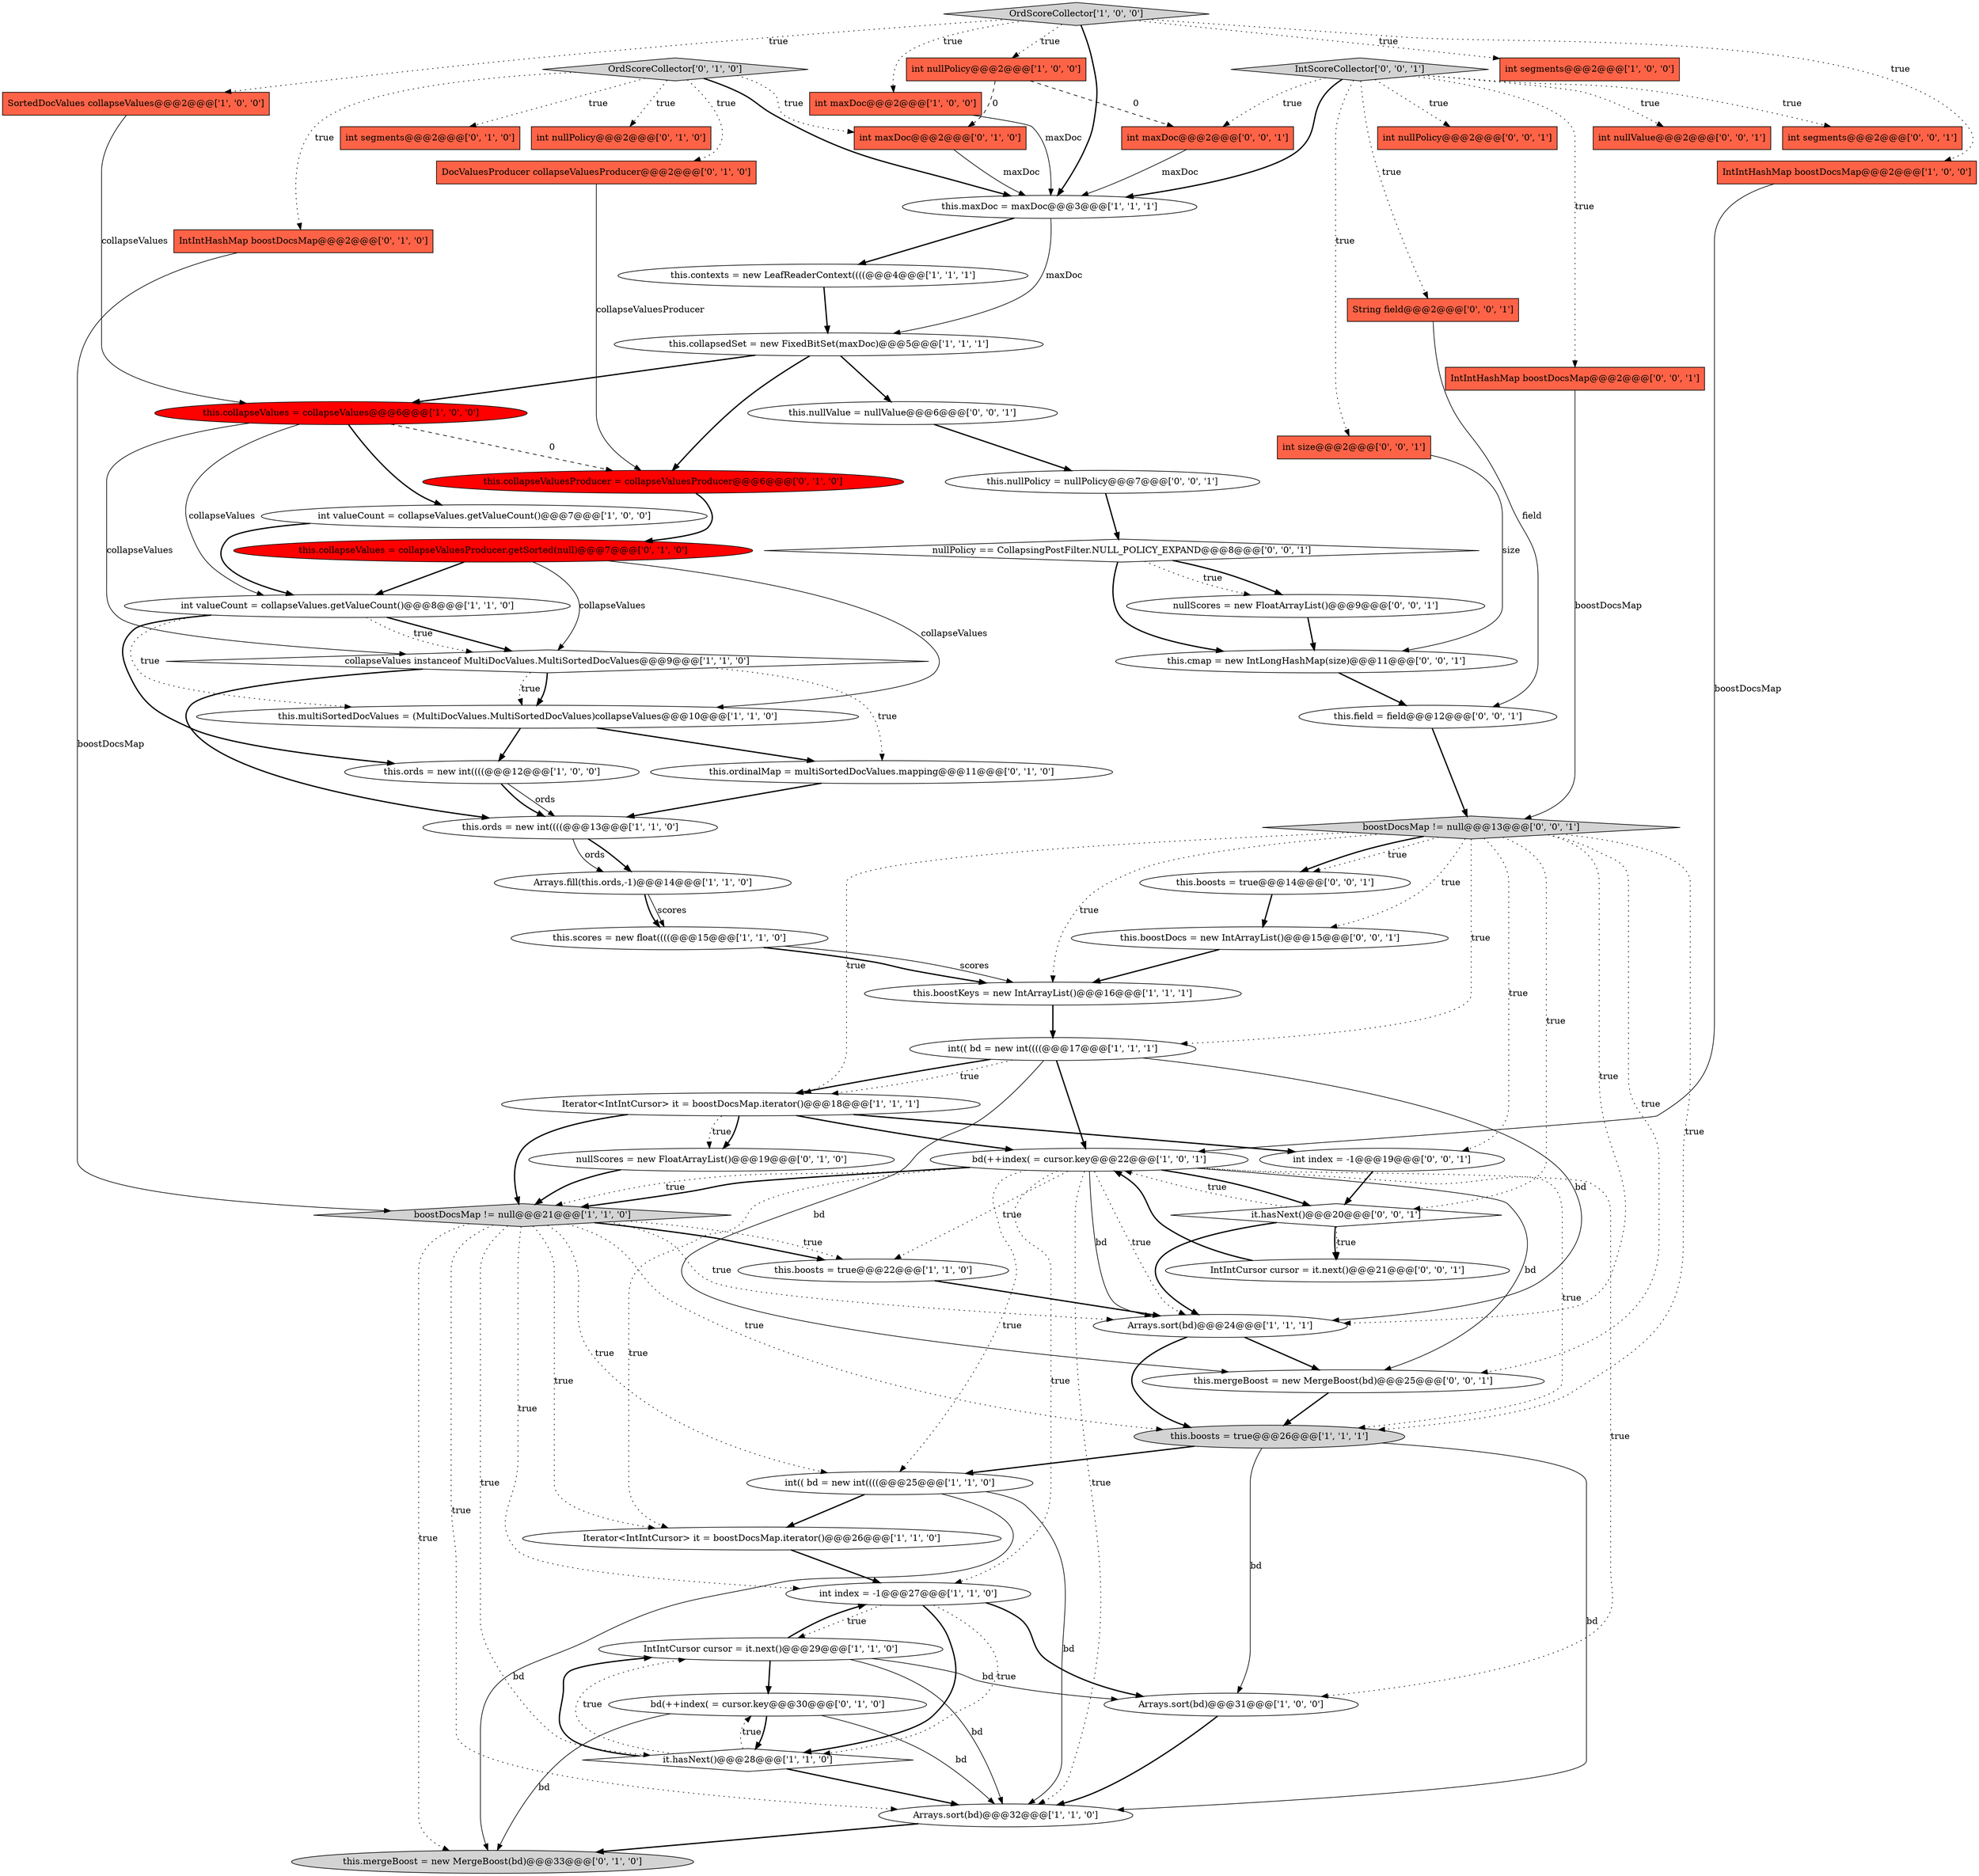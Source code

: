 digraph {
24 [style = filled, label = "this.multiSortedDocValues = (MultiDocValues.MultiSortedDocValues)collapseValues@@@10@@@['1', '1', '0']", fillcolor = white, shape = ellipse image = "AAA0AAABBB1BBB"];
33 [style = filled, label = "this.mergeBoost = new MergeBoost(bd)@@@33@@@['0', '1', '0']", fillcolor = lightgray, shape = ellipse image = "AAA0AAABBB2BBB"];
47 [style = filled, label = "int segments@@@2@@@['0', '0', '1']", fillcolor = tomato, shape = box image = "AAA0AAABBB3BBB"];
55 [style = filled, label = "String field@@@2@@@['0', '0', '1']", fillcolor = tomato, shape = box image = "AAA0AAABBB3BBB"];
38 [style = filled, label = "this.collapseValuesProducer = collapseValuesProducer@@@6@@@['0', '1', '0']", fillcolor = red, shape = ellipse image = "AAA1AAABBB2BBB"];
44 [style = filled, label = "int maxDoc@@@2@@@['0', '1', '0']", fillcolor = tomato, shape = box image = "AAA1AAABBB2BBB"];
5 [style = filled, label = "Arrays.sort(bd)@@@32@@@['1', '1', '0']", fillcolor = white, shape = ellipse image = "AAA0AAABBB1BBB"];
14 [style = filled, label = "IntIntCursor cursor = it.next()@@@29@@@['1', '1', '0']", fillcolor = white, shape = ellipse image = "AAA0AAABBB1BBB"];
23 [style = filled, label = "int maxDoc@@@2@@@['1', '0', '0']", fillcolor = tomato, shape = box image = "AAA0AAABBB1BBB"];
60 [style = filled, label = "IntIntHashMap boostDocsMap@@@2@@@['0', '0', '1']", fillcolor = tomato, shape = box image = "AAA0AAABBB3BBB"];
12 [style = filled, label = "this.contexts = new LeafReaderContext((((@@@4@@@['1', '1', '1']", fillcolor = white, shape = ellipse image = "AAA0AAABBB1BBB"];
19 [style = filled, label = "OrdScoreCollector['1', '0', '0']", fillcolor = lightgray, shape = diamond image = "AAA0AAABBB1BBB"];
51 [style = filled, label = "this.nullPolicy = nullPolicy@@@7@@@['0', '0', '1']", fillcolor = white, shape = ellipse image = "AAA0AAABBB3BBB"];
21 [style = filled, label = "int valueCount = collapseValues.getValueCount()@@@7@@@['1', '0', '0']", fillcolor = white, shape = ellipse image = "AAA0AAABBB1BBB"];
59 [style = filled, label = "boostDocsMap != null@@@13@@@['0', '0', '1']", fillcolor = lightgray, shape = diamond image = "AAA0AAABBB3BBB"];
16 [style = filled, label = "Arrays.sort(bd)@@@24@@@['1', '1', '1']", fillcolor = white, shape = ellipse image = "AAA0AAABBB1BBB"];
9 [style = filled, label = "this.collapsedSet = new FixedBitSet(maxDoc)@@@5@@@['1', '1', '1']", fillcolor = white, shape = ellipse image = "AAA0AAABBB1BBB"];
15 [style = filled, label = "this.boosts = true@@@22@@@['1', '1', '0']", fillcolor = white, shape = ellipse image = "AAA0AAABBB1BBB"];
4 [style = filled, label = "Arrays.sort(bd)@@@31@@@['1', '0', '0']", fillcolor = white, shape = ellipse image = "AAA0AAABBB1BBB"];
26 [style = filled, label = "int valueCount = collapseValues.getValueCount()@@@8@@@['1', '1', '0']", fillcolor = white, shape = ellipse image = "AAA0AAABBB1BBB"];
0 [style = filled, label = "it.hasNext()@@@28@@@['1', '1', '0']", fillcolor = white, shape = diamond image = "AAA0AAABBB1BBB"];
28 [style = filled, label = "this.ords = new int((((@@@12@@@['1', '0', '0']", fillcolor = white, shape = ellipse image = "AAA0AAABBB1BBB"];
8 [style = filled, label = "int index = -1@@@27@@@['1', '1', '0']", fillcolor = white, shape = ellipse image = "AAA0AAABBB1BBB"];
36 [style = filled, label = "this.ordinalMap = multiSortedDocValues.mapping@@@11@@@['0', '1', '0']", fillcolor = white, shape = ellipse image = "AAA0AAABBB2BBB"];
37 [style = filled, label = "int nullPolicy@@@2@@@['0', '1', '0']", fillcolor = tomato, shape = box image = "AAA0AAABBB2BBB"];
56 [style = filled, label = "nullScores = new FloatArrayList()@@@9@@@['0', '0', '1']", fillcolor = white, shape = ellipse image = "AAA0AAABBB3BBB"];
61 [style = filled, label = "this.mergeBoost = new MergeBoost(bd)@@@25@@@['0', '0', '1']", fillcolor = white, shape = ellipse image = "AAA0AAABBB3BBB"];
1 [style = filled, label = "SortedDocValues collapseValues@@@2@@@['1', '0', '0']", fillcolor = tomato, shape = box image = "AAA0AAABBB1BBB"];
30 [style = filled, label = "int nullPolicy@@@2@@@['1', '0', '0']", fillcolor = tomato, shape = box image = "AAA1AAABBB1BBB"];
31 [style = filled, label = "this.ords = new int((((@@@13@@@['1', '1', '0']", fillcolor = white, shape = ellipse image = "AAA0AAABBB1BBB"];
2 [style = filled, label = "this.scores = new float((((@@@15@@@['1', '1', '0']", fillcolor = white, shape = ellipse image = "AAA0AAABBB1BBB"];
43 [style = filled, label = "OrdScoreCollector['0', '1', '0']", fillcolor = lightgray, shape = diamond image = "AAA0AAABBB2BBB"];
42 [style = filled, label = "this.collapseValues = collapseValuesProducer.getSorted(null)@@@7@@@['0', '1', '0']", fillcolor = red, shape = ellipse image = "AAA1AAABBB2BBB"];
52 [style = filled, label = "int index = -1@@@19@@@['0', '0', '1']", fillcolor = white, shape = ellipse image = "AAA0AAABBB3BBB"];
57 [style = filled, label = "IntIntCursor cursor = it.next()@@@21@@@['0', '0', '1']", fillcolor = white, shape = ellipse image = "AAA0AAABBB3BBB"];
17 [style = filled, label = "IntIntHashMap boostDocsMap@@@2@@@['1', '0', '0']", fillcolor = tomato, shape = box image = "AAA0AAABBB1BBB"];
11 [style = filled, label = "this.maxDoc = maxDoc@@@3@@@['1', '1', '1']", fillcolor = white, shape = ellipse image = "AAA0AAABBB1BBB"];
49 [style = filled, label = "nullPolicy == CollapsingPostFilter.NULL_POLICY_EXPAND@@@8@@@['0', '0', '1']", fillcolor = white, shape = diamond image = "AAA0AAABBB3BBB"];
10 [style = filled, label = "this.collapseValues = collapseValues@@@6@@@['1', '0', '0']", fillcolor = red, shape = ellipse image = "AAA1AAABBB1BBB"];
6 [style = filled, label = "bd(++index( = cursor.key@@@22@@@['1', '0', '1']", fillcolor = white, shape = ellipse image = "AAA0AAABBB1BBB"];
3 [style = filled, label = "int(( bd = new int((((@@@25@@@['1', '1', '0']", fillcolor = white, shape = ellipse image = "AAA0AAABBB1BBB"];
29 [style = filled, label = "int segments@@@2@@@['1', '0', '0']", fillcolor = tomato, shape = box image = "AAA0AAABBB1BBB"];
41 [style = filled, label = "DocValuesProducer collapseValuesProducer@@@2@@@['0', '1', '0']", fillcolor = tomato, shape = box image = "AAA0AAABBB2BBB"];
65 [style = filled, label = "int maxDoc@@@2@@@['0', '0', '1']", fillcolor = tomato, shape = box image = "AAA0AAABBB3BBB"];
50 [style = filled, label = "int nullPolicy@@@2@@@['0', '0', '1']", fillcolor = tomato, shape = box image = "AAA0AAABBB3BBB"];
62 [style = filled, label = "this.boosts = true@@@14@@@['0', '0', '1']", fillcolor = white, shape = ellipse image = "AAA0AAABBB3BBB"];
39 [style = filled, label = "IntIntHashMap boostDocsMap@@@2@@@['0', '1', '0']", fillcolor = tomato, shape = box image = "AAA0AAABBB2BBB"];
46 [style = filled, label = "this.nullValue = nullValue@@@6@@@['0', '0', '1']", fillcolor = white, shape = ellipse image = "AAA0AAABBB3BBB"];
34 [style = filled, label = "bd(++index( = cursor.key@@@30@@@['0', '1', '0']", fillcolor = white, shape = ellipse image = "AAA0AAABBB2BBB"];
18 [style = filled, label = "Iterator<IntIntCursor> it = boostDocsMap.iterator()@@@26@@@['1', '1', '0']", fillcolor = white, shape = ellipse image = "AAA0AAABBB1BBB"];
22 [style = filled, label = "Arrays.fill(this.ords,-1)@@@14@@@['1', '1', '0']", fillcolor = white, shape = ellipse image = "AAA0AAABBB1BBB"];
64 [style = filled, label = "this.field = field@@@12@@@['0', '0', '1']", fillcolor = white, shape = ellipse image = "AAA0AAABBB3BBB"];
20 [style = filled, label = "Iterator<IntIntCursor> it = boostDocsMap.iterator()@@@18@@@['1', '1', '1']", fillcolor = white, shape = ellipse image = "AAA0AAABBB1BBB"];
35 [style = filled, label = "nullScores = new FloatArrayList()@@@19@@@['0', '1', '0']", fillcolor = white, shape = ellipse image = "AAA0AAABBB2BBB"];
54 [style = filled, label = "int nullValue@@@2@@@['0', '0', '1']", fillcolor = tomato, shape = box image = "AAA0AAABBB3BBB"];
40 [style = filled, label = "int segments@@@2@@@['0', '1', '0']", fillcolor = tomato, shape = box image = "AAA0AAABBB2BBB"];
13 [style = filled, label = "this.boosts = true@@@26@@@['1', '1', '1']", fillcolor = lightgray, shape = ellipse image = "AAA0AAABBB1BBB"];
63 [style = filled, label = "this.boostDocs = new IntArrayList()@@@15@@@['0', '0', '1']", fillcolor = white, shape = ellipse image = "AAA0AAABBB3BBB"];
58 [style = filled, label = "IntScoreCollector['0', '0', '1']", fillcolor = lightgray, shape = diamond image = "AAA0AAABBB3BBB"];
27 [style = filled, label = "this.boostKeys = new IntArrayList()@@@16@@@['1', '1', '1']", fillcolor = white, shape = ellipse image = "AAA0AAABBB1BBB"];
7 [style = filled, label = "collapseValues instanceof MultiDocValues.MultiSortedDocValues@@@9@@@['1', '1', '0']", fillcolor = white, shape = diamond image = "AAA0AAABBB1BBB"];
45 [style = filled, label = "int size@@@2@@@['0', '0', '1']", fillcolor = tomato, shape = box image = "AAA0AAABBB3BBB"];
53 [style = filled, label = "it.hasNext()@@@20@@@['0', '0', '1']", fillcolor = white, shape = diamond image = "AAA0AAABBB3BBB"];
48 [style = filled, label = "this.cmap = new IntLongHashMap(size)@@@11@@@['0', '0', '1']", fillcolor = white, shape = ellipse image = "AAA0AAABBB3BBB"];
32 [style = filled, label = "boostDocsMap != null@@@21@@@['1', '1', '0']", fillcolor = lightgray, shape = diamond image = "AAA0AAABBB1BBB"];
25 [style = filled, label = "int(( bd = new int((((@@@17@@@['1', '1', '1']", fillcolor = white, shape = ellipse image = "AAA0AAABBB1BBB"];
34->33 [style = solid, label="bd"];
30->44 [style = dashed, label="0"];
7->36 [style = dotted, label="true"];
42->24 [style = solid, label="collapseValues"];
32->0 [style = dotted, label="true"];
10->38 [style = dashed, label="0"];
3->5 [style = solid, label="bd"];
49->48 [style = bold, label=""];
14->5 [style = solid, label="bd"];
6->32 [style = dotted, label="true"];
19->11 [style = bold, label=""];
59->62 [style = bold, label=""];
7->31 [style = bold, label=""];
53->57 [style = dotted, label="true"];
9->10 [style = bold, label=""];
25->6 [style = bold, label=""];
12->9 [style = bold, label=""];
38->42 [style = bold, label=""];
6->61 [style = solid, label="bd"];
3->18 [style = bold, label=""];
8->0 [style = bold, label=""];
46->51 [style = bold, label=""];
21->26 [style = bold, label=""];
0->14 [style = bold, label=""];
59->62 [style = dotted, label="true"];
6->18 [style = dotted, label="true"];
32->8 [style = dotted, label="true"];
59->52 [style = dotted, label="true"];
26->24 [style = dotted, label="true"];
0->34 [style = dotted, label="true"];
32->3 [style = dotted, label="true"];
49->56 [style = bold, label=""];
8->0 [style = dotted, label="true"];
26->28 [style = bold, label=""];
8->4 [style = bold, label=""];
44->11 [style = solid, label="maxDoc"];
32->13 [style = dotted, label="true"];
6->3 [style = dotted, label="true"];
9->38 [style = bold, label=""];
3->33 [style = solid, label="bd"];
27->25 [style = bold, label=""];
32->15 [style = dotted, label="true"];
58->11 [style = bold, label=""];
6->15 [style = dotted, label="true"];
6->32 [style = bold, label=""];
24->28 [style = bold, label=""];
59->61 [style = dotted, label="true"];
26->7 [style = bold, label=""];
5->33 [style = bold, label=""];
19->17 [style = dotted, label="true"];
58->54 [style = dotted, label="true"];
63->27 [style = bold, label=""];
6->13 [style = dotted, label="true"];
36->31 [style = bold, label=""];
55->64 [style = solid, label="field"];
58->47 [style = dotted, label="true"];
61->13 [style = bold, label=""];
10->26 [style = solid, label="collapseValues"];
11->12 [style = bold, label=""];
32->5 [style = dotted, label="true"];
6->16 [style = solid, label="bd"];
10->21 [style = bold, label=""];
20->52 [style = bold, label=""];
39->32 [style = solid, label="boostDocsMap"];
58->60 [style = dotted, label="true"];
34->0 [style = bold, label=""];
59->16 [style = dotted, label="true"];
10->7 [style = solid, label="collapseValues"];
43->11 [style = bold, label=""];
59->20 [style = dotted, label="true"];
2->27 [style = solid, label="scores"];
25->16 [style = solid, label="bd"];
6->53 [style = bold, label=""];
7->24 [style = bold, label=""];
19->29 [style = dotted, label="true"];
22->2 [style = solid, label="scores"];
8->14 [style = dotted, label="true"];
25->20 [style = dotted, label="true"];
57->6 [style = bold, label=""];
2->27 [style = bold, label=""];
56->48 [style = bold, label=""];
0->14 [style = dotted, label="true"];
14->8 [style = bold, label=""];
45->48 [style = solid, label="size"];
58->55 [style = dotted, label="true"];
1->10 [style = solid, label="collapseValues"];
26->7 [style = dotted, label="true"];
19->1 [style = dotted, label="true"];
25->61 [style = solid, label="bd"];
20->35 [style = dotted, label="true"];
16->13 [style = bold, label=""];
60->59 [style = solid, label="boostDocsMap"];
32->18 [style = dotted, label="true"];
22->2 [style = bold, label=""];
28->31 [style = solid, label="ords"];
31->22 [style = solid, label="ords"];
28->31 [style = bold, label=""];
9->46 [style = bold, label=""];
48->64 [style = bold, label=""];
16->61 [style = bold, label=""];
35->32 [style = bold, label=""];
53->6 [style = dotted, label="true"];
64->59 [style = bold, label=""];
19->30 [style = dotted, label="true"];
32->33 [style = dotted, label="true"];
59->27 [style = dotted, label="true"];
49->56 [style = dotted, label="true"];
43->44 [style = dotted, label="true"];
25->20 [style = bold, label=""];
58->65 [style = dotted, label="true"];
6->8 [style = dotted, label="true"];
11->9 [style = solid, label="maxDoc"];
59->53 [style = dotted, label="true"];
41->38 [style = solid, label="collapseValuesProducer"];
43->40 [style = dotted, label="true"];
23->11 [style = solid, label="maxDoc"];
42->7 [style = solid, label="collapseValues"];
18->8 [style = bold, label=""];
30->65 [style = dashed, label="0"];
13->5 [style = solid, label="bd"];
59->25 [style = dotted, label="true"];
4->5 [style = bold, label=""];
13->4 [style = solid, label="bd"];
0->5 [style = bold, label=""];
42->26 [style = bold, label=""];
31->22 [style = bold, label=""];
52->53 [style = bold, label=""];
53->57 [style = bold, label=""];
62->63 [style = bold, label=""];
20->32 [style = bold, label=""];
19->23 [style = dotted, label="true"];
14->34 [style = bold, label=""];
51->49 [style = bold, label=""];
20->6 [style = bold, label=""];
15->16 [style = bold, label=""];
7->24 [style = dotted, label="true"];
24->36 [style = bold, label=""];
43->37 [style = dotted, label="true"];
17->6 [style = solid, label="boostDocsMap"];
34->5 [style = solid, label="bd"];
13->3 [style = bold, label=""];
6->4 [style = dotted, label="true"];
65->11 [style = solid, label="maxDoc"];
58->50 [style = dotted, label="true"];
32->15 [style = bold, label=""];
59->63 [style = dotted, label="true"];
53->16 [style = bold, label=""];
43->41 [style = dotted, label="true"];
58->45 [style = dotted, label="true"];
20->35 [style = bold, label=""];
14->4 [style = solid, label="bd"];
32->16 [style = dotted, label="true"];
59->13 [style = dotted, label="true"];
6->16 [style = dotted, label="true"];
6->5 [style = dotted, label="true"];
43->39 [style = dotted, label="true"];
}
